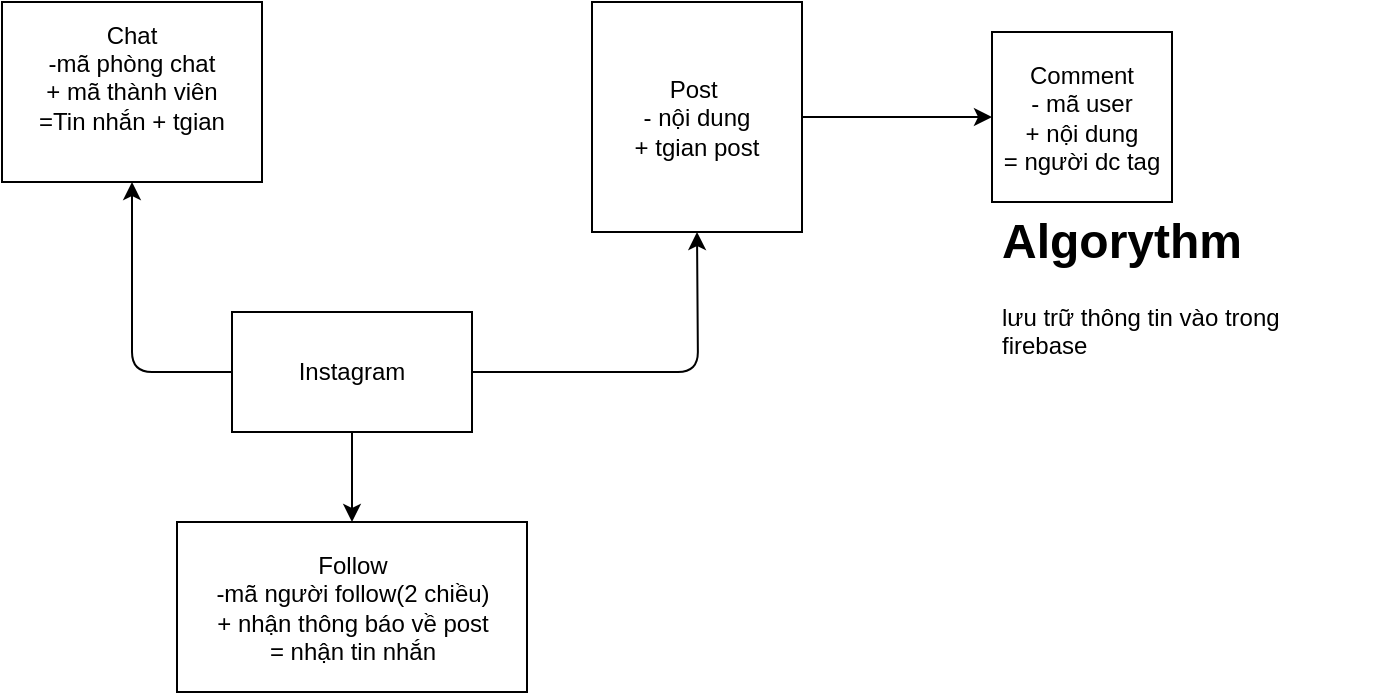 <mxfile>
    <diagram id="fa9ey3oAcHNUL7HPasT7" name="Trang-1">
        <mxGraphModel dx="849" dy="451" grid="1" gridSize="10" guides="1" tooltips="1" connect="1" arrows="1" fold="1" page="1" pageScale="1" pageWidth="827" pageHeight="1169" math="0" shadow="0">
            <root>
                <mxCell id="0"/>
                <mxCell id="1" parent="0"/>
                <mxCell id="6" style="edgeStyle=none;html=1;fontSize=12;entryX=0.5;entryY=1;entryDx=0;entryDy=0;" edge="1" parent="1" source="2" target="4">
                    <mxGeometry relative="1" as="geometry">
                        <mxPoint x="120" y="255" as="targetPoint"/>
                        <Array as="points">
                            <mxPoint x="130" y="345"/>
                        </Array>
                    </mxGeometry>
                </mxCell>
                <mxCell id="7" style="edgeStyle=none;html=1;exitX=1;exitY=0.5;exitDx=0;exitDy=0;entryX=0.5;entryY=1;entryDx=0;entryDy=0;fontSize=12;" edge="1" parent="1" source="2" target="5">
                    <mxGeometry relative="1" as="geometry">
                        <Array as="points">
                            <mxPoint x="413" y="345"/>
                        </Array>
                    </mxGeometry>
                </mxCell>
                <mxCell id="15" style="edgeStyle=none;html=1;exitX=0.5;exitY=1;exitDx=0;exitDy=0;entryX=0.5;entryY=0;entryDx=0;entryDy=0;fontSize=12;" edge="1" parent="1" source="2" target="8">
                    <mxGeometry relative="1" as="geometry"/>
                </mxCell>
                <mxCell id="2" value="&lt;font style=&quot;font-size: 12px;&quot;&gt;Instagram&lt;/font&gt;" style="rounded=0;whiteSpace=wrap;html=1;fontSize=12;" vertex="1" parent="1">
                    <mxGeometry x="180" y="315" width="120" height="60" as="geometry"/>
                </mxCell>
                <mxCell id="4" value="&lt;font style=&quot;font-size: 12px;&quot;&gt;Chat&lt;br style=&quot;font-size: 12px;&quot;&gt;-mã phòng chat&lt;br style=&quot;font-size: 12px;&quot;&gt;+ mã thành viên&lt;br style=&quot;font-size: 12px;&quot;&gt;=Tin nhắn + tgian&lt;br style=&quot;font-size: 12px;&quot;&gt;&lt;br style=&quot;font-size: 12px;&quot;&gt;&lt;/font&gt;" style="rounded=0;whiteSpace=wrap;html=1;fontSize=12;" vertex="1" parent="1">
                    <mxGeometry x="65" y="160" width="130" height="90" as="geometry"/>
                </mxCell>
                <mxCell id="14" style="edgeStyle=none;html=1;exitX=1;exitY=0.5;exitDx=0;exitDy=0;fontSize=12;" edge="1" parent="1" source="5" target="11">
                    <mxGeometry relative="1" as="geometry"/>
                </mxCell>
                <mxCell id="5" value="Post&amp;nbsp;&lt;br style=&quot;font-size: 12px;&quot;&gt;- nội dung&lt;br style=&quot;font-size: 12px;&quot;&gt;+ tgian post" style="rounded=0;whiteSpace=wrap;html=1;fontSize=12;" vertex="1" parent="1">
                    <mxGeometry x="360" y="160" width="105" height="115" as="geometry"/>
                </mxCell>
                <mxCell id="8" value="Follow&lt;br style=&quot;font-size: 12px;&quot;&gt;-mã người follow(2 chiều)&lt;br style=&quot;font-size: 12px;&quot;&gt;+ nhận thông báo về post&lt;br style=&quot;font-size: 12px;&quot;&gt;= nhận tin nhắn" style="rounded=0;whiteSpace=wrap;html=1;fontSize=12;" vertex="1" parent="1">
                    <mxGeometry x="152.5" y="420" width="175" height="85" as="geometry"/>
                </mxCell>
                <mxCell id="11" value="Comment&lt;br style=&quot;font-size: 12px;&quot;&gt;- mã user&lt;br style=&quot;font-size: 12px;&quot;&gt;+ nội dung&lt;br style=&quot;font-size: 12px;&quot;&gt;= người dc tag" style="rounded=0;whiteSpace=wrap;html=1;fontSize=12;" vertex="1" parent="1">
                    <mxGeometry x="560" y="175" width="90" height="85" as="geometry"/>
                </mxCell>
                <mxCell id="16" value="&lt;h1&gt;Algorythm&lt;/h1&gt;&lt;p&gt;lưu trữ thông tin vào trong firebase&lt;/p&gt;" style="text;html=1;strokeColor=none;fillColor=none;spacing=5;spacingTop=-20;whiteSpace=wrap;overflow=hidden;rounded=0;fontSize=12;" vertex="1" parent="1">
                    <mxGeometry x="560" y="260" width="190" height="120" as="geometry"/>
                </mxCell>
            </root>
        </mxGraphModel>
    </diagram>
</mxfile>